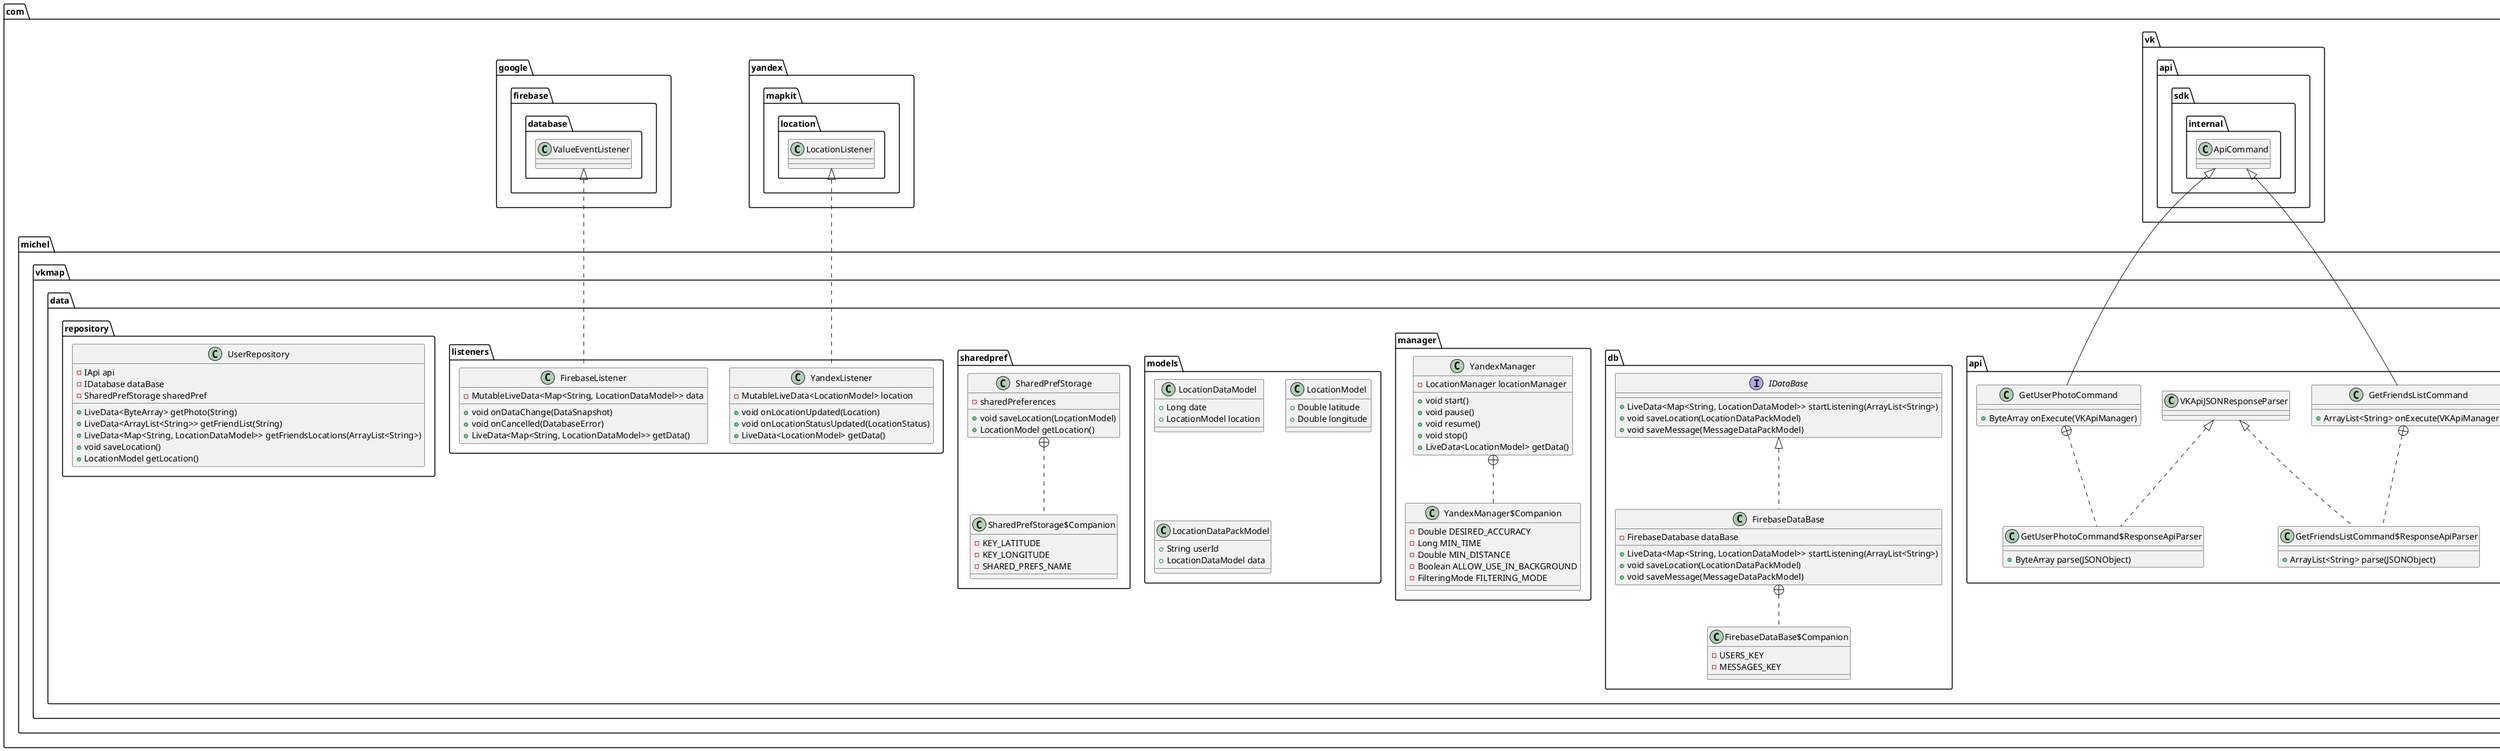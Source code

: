 @startuml

class com.michel.vkmap.data.api.GetFriendsListCommand$ResponseApiParser {
+ ArrayList<String> parse(JSONObject)
}


class com.michel.vkmap.data.api.GetFriendsListCommand {
+ ArrayList<String> onExecute(VKApiManager)
}

interface com.michel.vkmap.data.db.IDataBase {
+ LiveData<Map<String, LocationDataModel>> startListening(ArrayList<String>)
+ void saveLocation(LocationDataPackModel)
+ void saveMessage(MessageDataPackModel)
}

interface com.michel.vkmap.data.api.IApi {
+ LiveData<ByteArray> photoUrlRequest(String)
+ LiveData<ArrayList<String>> friendsListRequest(String)
}

class com.michel.vkmap.data.db.FirebaseDataBase$Companion {
-  USERS_KEY
-  MESSAGES_KEY
}

class com.michel.vkmap.data.db.FirebaseDataBase {
- FirebaseDatabase dataBase
+ LiveData<Map<String, LocationDataModel>> startListening(ArrayList<String>)
+ void saveLocation(LocationDataPackModel)
+ void saveMessage(MessageDataPackModel)
}


class com.michel.vkmap.data.manager.YandexManager$Companion {
- Double DESIRED_ACCURACY
- Long MIN_TIME
- Double MIN_DISTANCE
- Boolean ALLOW_USE_IN_BACKGROUND
- FilteringMode FILTERING_MODE
}

class com.michel.vkmap.data.manager.YandexManager {
- LocationManager locationManager
+ void start()
+ void pause()
+ void resume()
+ void stop()
+ LiveData<LocationModel> getData()
}


class com.michel.vkmap.data.api.VKApi {
+ LiveData<ByteArray> photoUrlRequest(String)
+ LiveData<ArrayList<String>> friendsListRequest(String)
}

class com.michel.vkmap.data.models.LocationDataModel {
+ Long date
+ LocationModel location
}
class com.michel.vkmap.data.sharedpref.SharedPrefStorage$Companion {
-  KEY_LATITUDE
-  KEY_LONGITUDE
-  SHARED_PREFS_NAME
}

class com.michel.vkmap.data.sharedpref.SharedPrefStorage {
-  sharedPreferences
+ void saveLocation(LocationModel)
+ LocationModel getLocation()
}


class com.michel.vkmap.data.listeners.YandexListener {
- MutableLiveData<LocationModel> location
+ void onLocationUpdated(Location)
+ void onLocationStatusUpdated(LocationStatus)
+ LiveData<LocationModel> getData()
}


class com.michel.vkmap.data.models.LocationModel {
+ Double latitude
+ Double longitude
}
class com.michel.vkmap.data.listeners.FirebaseListener {
- MutableLiveData<Map<String, LocationDataModel>> data
+ void onDataChange(DataSnapshot)
+ void onCancelled(DatabaseError)
+ LiveData<Map<String, LocationDataModel>> getData()
}


class com.michel.vkmap.data.api.GetUserPhotoCommand$ResponseApiParser {
+ ByteArray parse(JSONObject)
}

class com.michel.vkmap.data.api.GetUserPhotoCommand {
+ ByteArray onExecute(VKApiManager)
}

class com.michel.vkmap.data.repository.UserRepository {
- IApi api
- IDatabase dataBase
- SharedPrefStorage sharedPref
+ LiveData<ByteArray> getPhoto(String)
+ LiveData<ArrayList<String>> getFriendList(String)
+ LiveData<Map<String, LocationDataModel>> getFriendsLocations(ArrayList<String>)
+ void saveLocation()
+ LocationModel getLocation()
}
class com.michel.vkmap.data.models.LocationDataPackModel {
+ String userId
+ LocationDataModel data
}


com.michel.vkmap.data.api.GetFriendsListCommand +.. com.michel.vkmap.data.api.GetFriendsListCommand$ResponseApiParser
com.michel.vkmap.data.api.VKApiJSONResponseParser <|.. com.michel.vkmap.data.api.GetFriendsListCommand$ResponseApiParser
com.vk.api.sdk.internal.ApiCommand <|-- com.michel.vkmap.data.api.GetFriendsListCommand
com.michel.vkmap.data.db.FirebaseDataBase +.. com.michel.vkmap.data.db.FirebaseDataBase$Companion
com.michel.vkmap.data.db.IDataBase <|.. com.michel.vkmap.data.db.FirebaseDataBase
com.michel.vkmap.data.manager.YandexManager +.. com.michel.vkmap.data.manager.YandexManager$Companion
com.michel.vkmap.data.api.IApi <|.. com.michel.vkmap.data.api.VKApi
com.michel.vkmap.data.sharedpref.SharedPrefStorage +.. com.michel.vkmap.data.sharedpref.SharedPrefStorage$Companion
com.yandex.mapkit.location.LocationListener <|.. com.michel.vkmap.data.listeners.YandexListener
com.google.firebase.database.ValueEventListener <|.. com.michel.vkmap.data.listeners.FirebaseListener
com.michel.vkmap.data.api.GetUserPhotoCommand +.. com.michel.vkmap.data.api.GetUserPhotoCommand$ResponseApiParser
com.michel.vkmap.data.api.VKApiJSONResponseParser <|.. com.michel.vkmap.data.api.GetUserPhotoCommand$ResponseApiParser
com.vk.api.sdk.internal.ApiCommand <|-- com.michel.vkmap.data.api.GetUserPhotoCommand
@enduml